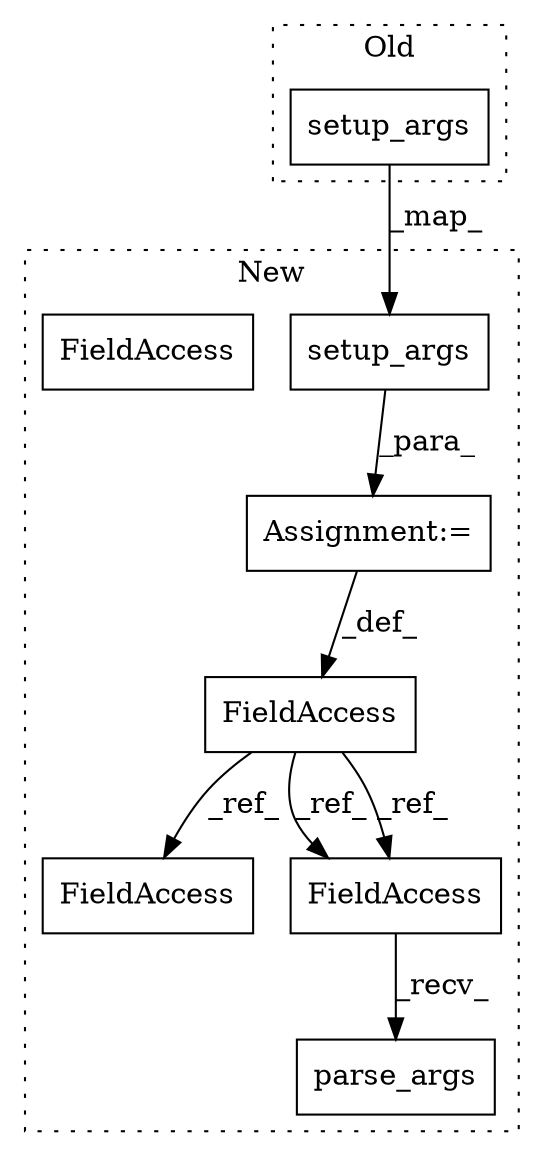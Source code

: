 digraph G {
subgraph cluster0 {
1 [label="setup_args" a="32" s="366" l="12" shape="box"];
label = "Old";
style="dotted";
}
subgraph cluster1 {
2 [label="setup_args" a="32" s="424" l="12" shape="box"];
3 [label="parse_args" a="32" s="455" l="12" shape="box"];
4 [label="FieldAccess" a="22" s="448" l="6" shape="box"];
5 [label="FieldAccess" a="22" s="417" l="6" shape="box"];
6 [label="FieldAccess" a="22" s="490" l="6" shape="box"];
7 [label="Assignment:=" a="7" s="423" l="1" shape="box"];
8 [label="FieldAccess" a="22" s="448" l="6" shape="box"];
label = "New";
style="dotted";
}
1 -> 2 [label="_map_"];
2 -> 7 [label="_para_"];
5 -> 8 [label="_ref_"];
5 -> 6 [label="_ref_"];
5 -> 8 [label="_ref_"];
7 -> 5 [label="_def_"];
8 -> 3 [label="_recv_"];
}